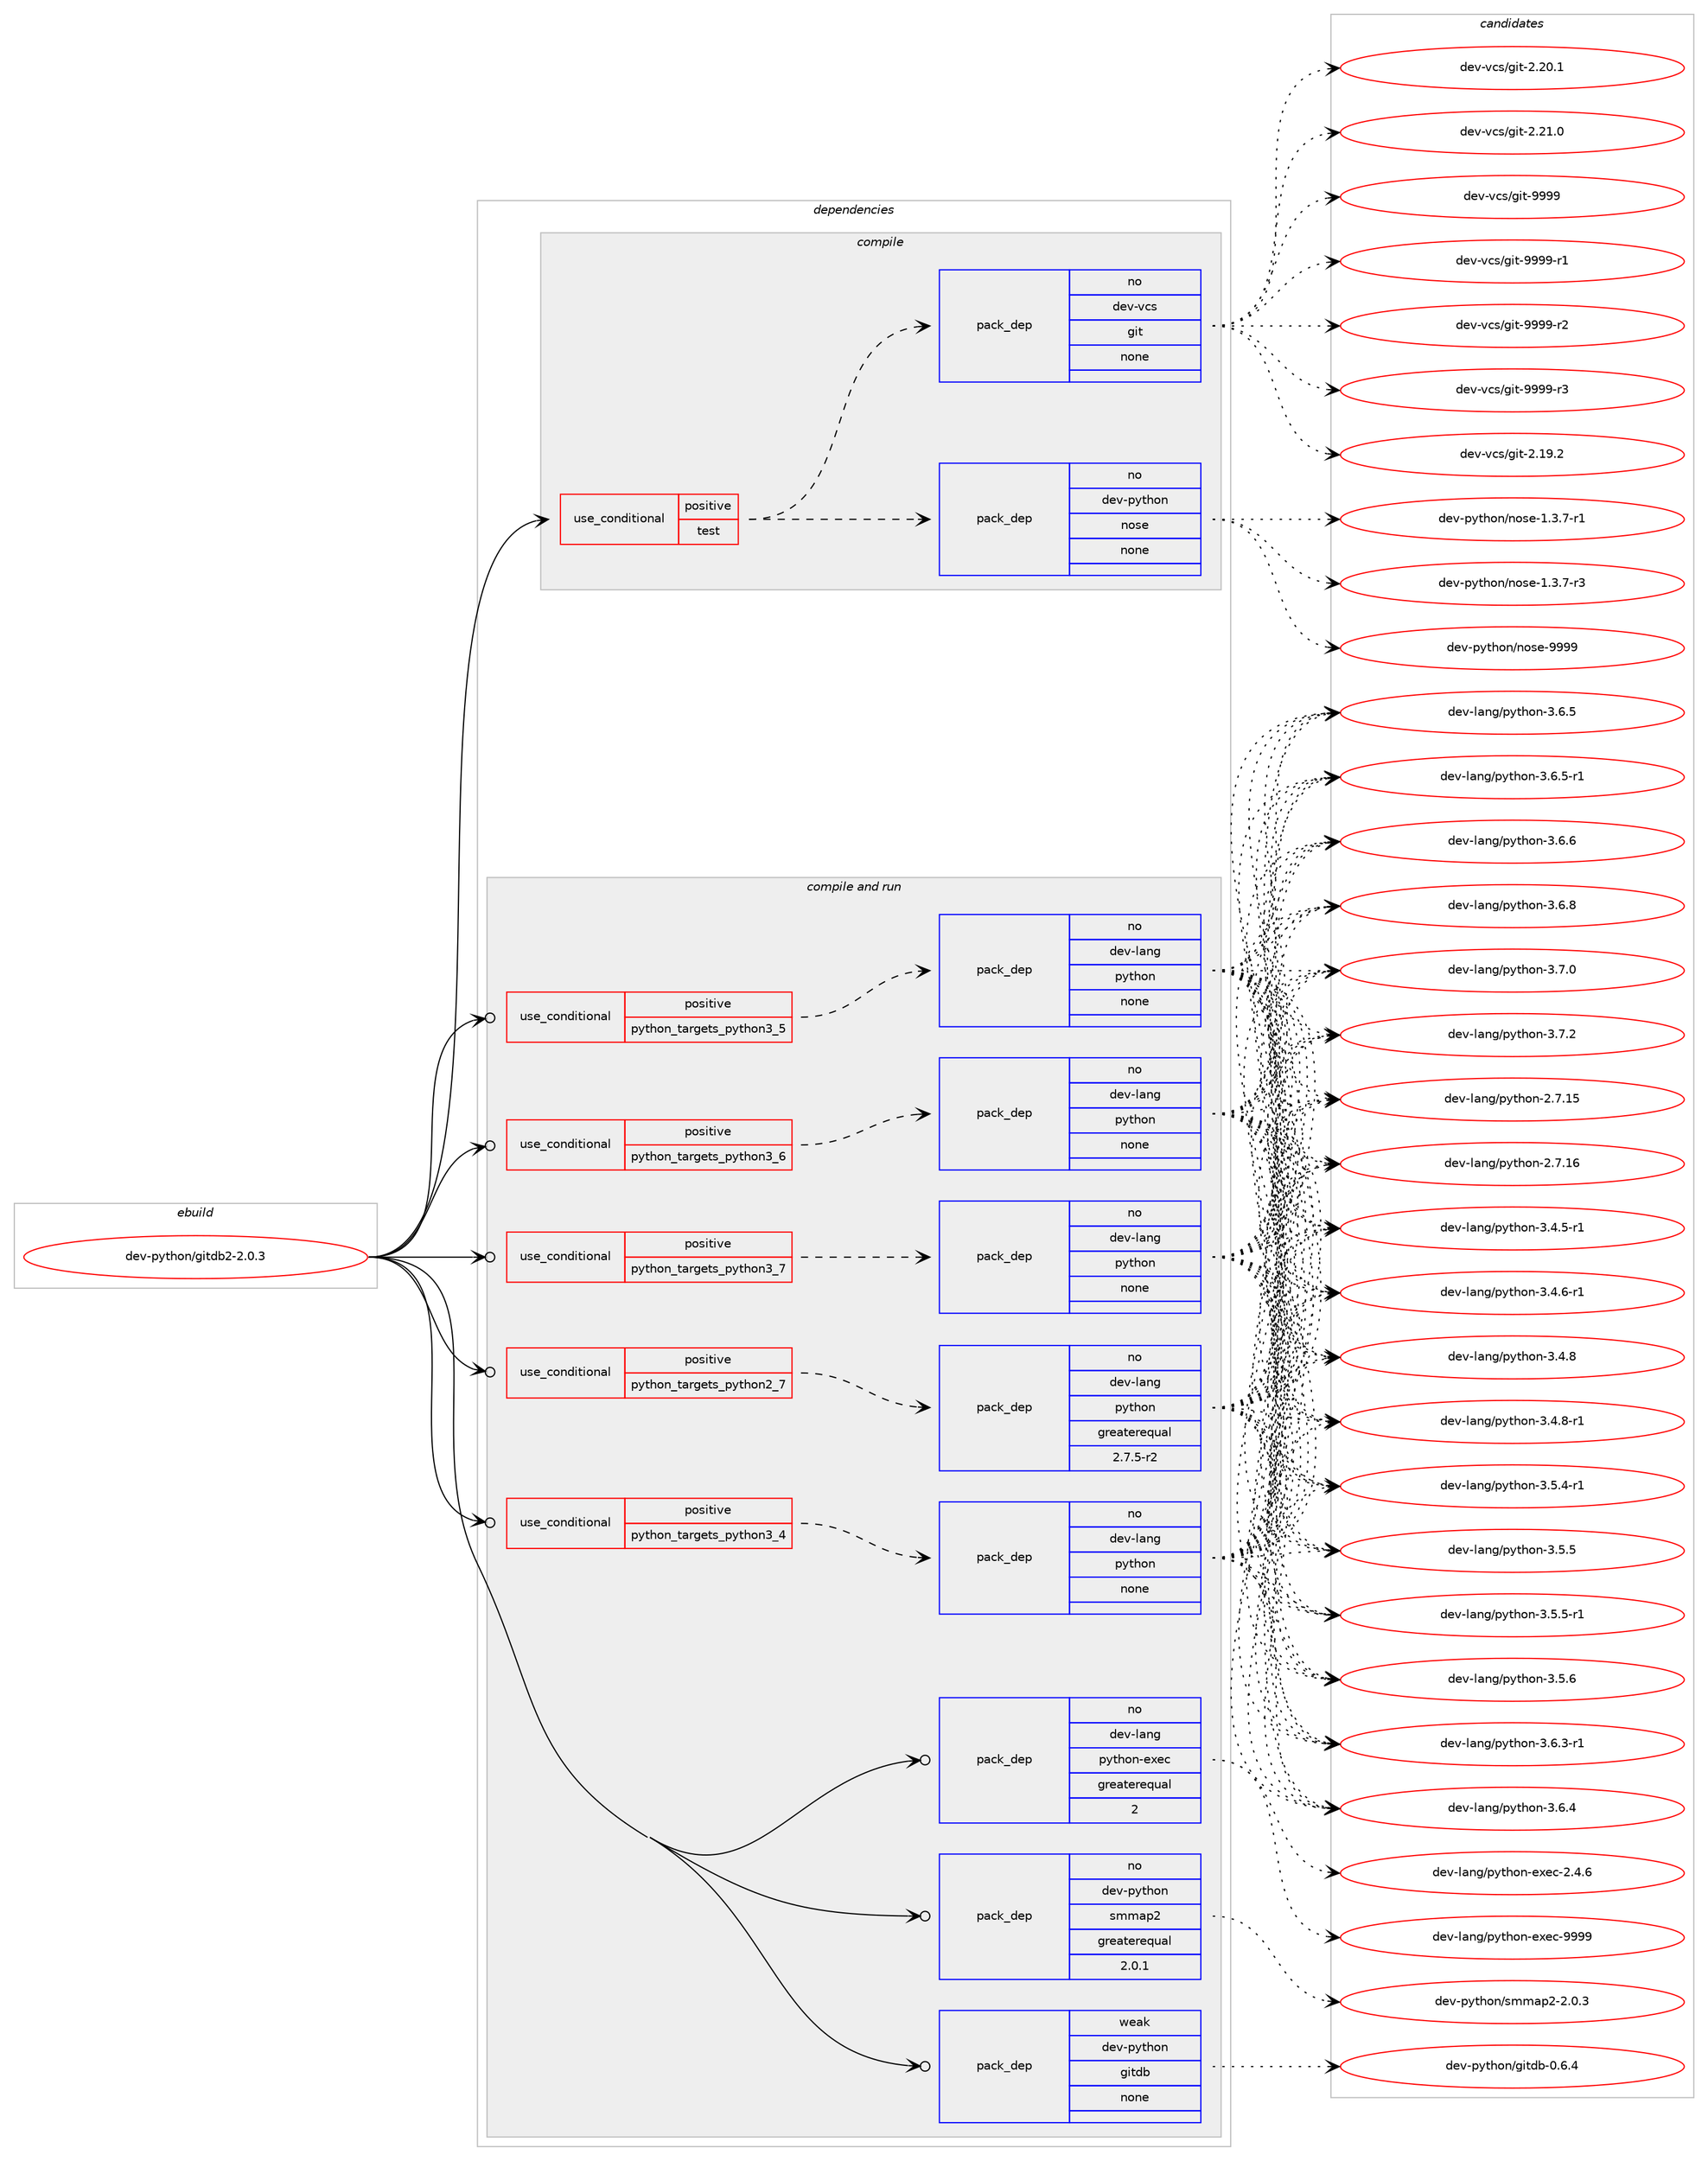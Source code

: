 digraph prolog {

# *************
# Graph options
# *************

newrank=true;
concentrate=true;
compound=true;
graph [rankdir=LR,fontname=Helvetica,fontsize=10,ranksep=1.5];#, ranksep=2.5, nodesep=0.2];
edge  [arrowhead=vee];
node  [fontname=Helvetica,fontsize=10];

# **********
# The ebuild
# **********

subgraph cluster_leftcol {
color=gray;
rank=same;
label=<<i>ebuild</i>>;
id [label="dev-python/gitdb2-2.0.3", color=red, width=4, href="../dev-python/gitdb2-2.0.3.svg"];
}

# ****************
# The dependencies
# ****************

subgraph cluster_midcol {
color=gray;
label=<<i>dependencies</i>>;
subgraph cluster_compile {
fillcolor="#eeeeee";
style=filled;
label=<<i>compile</i>>;
subgraph cond374972 {
dependency1411215 [label=<<TABLE BORDER="0" CELLBORDER="1" CELLSPACING="0" CELLPADDING="4"><TR><TD ROWSPAN="3" CELLPADDING="10">use_conditional</TD></TR><TR><TD>positive</TD></TR><TR><TD>test</TD></TR></TABLE>>, shape=none, color=red];
subgraph pack1012984 {
dependency1411216 [label=<<TABLE BORDER="0" CELLBORDER="1" CELLSPACING="0" CELLPADDING="4" WIDTH="220"><TR><TD ROWSPAN="6" CELLPADDING="30">pack_dep</TD></TR><TR><TD WIDTH="110">no</TD></TR><TR><TD>dev-python</TD></TR><TR><TD>nose</TD></TR><TR><TD>none</TD></TR><TR><TD></TD></TR></TABLE>>, shape=none, color=blue];
}
dependency1411215:e -> dependency1411216:w [weight=20,style="dashed",arrowhead="vee"];
subgraph pack1012985 {
dependency1411217 [label=<<TABLE BORDER="0" CELLBORDER="1" CELLSPACING="0" CELLPADDING="4" WIDTH="220"><TR><TD ROWSPAN="6" CELLPADDING="30">pack_dep</TD></TR><TR><TD WIDTH="110">no</TD></TR><TR><TD>dev-vcs</TD></TR><TR><TD>git</TD></TR><TR><TD>none</TD></TR><TR><TD></TD></TR></TABLE>>, shape=none, color=blue];
}
dependency1411215:e -> dependency1411217:w [weight=20,style="dashed",arrowhead="vee"];
}
id:e -> dependency1411215:w [weight=20,style="solid",arrowhead="vee"];
}
subgraph cluster_compileandrun {
fillcolor="#eeeeee";
style=filled;
label=<<i>compile and run</i>>;
subgraph cond374973 {
dependency1411218 [label=<<TABLE BORDER="0" CELLBORDER="1" CELLSPACING="0" CELLPADDING="4"><TR><TD ROWSPAN="3" CELLPADDING="10">use_conditional</TD></TR><TR><TD>positive</TD></TR><TR><TD>python_targets_python2_7</TD></TR></TABLE>>, shape=none, color=red];
subgraph pack1012986 {
dependency1411219 [label=<<TABLE BORDER="0" CELLBORDER="1" CELLSPACING="0" CELLPADDING="4" WIDTH="220"><TR><TD ROWSPAN="6" CELLPADDING="30">pack_dep</TD></TR><TR><TD WIDTH="110">no</TD></TR><TR><TD>dev-lang</TD></TR><TR><TD>python</TD></TR><TR><TD>greaterequal</TD></TR><TR><TD>2.7.5-r2</TD></TR></TABLE>>, shape=none, color=blue];
}
dependency1411218:e -> dependency1411219:w [weight=20,style="dashed",arrowhead="vee"];
}
id:e -> dependency1411218:w [weight=20,style="solid",arrowhead="odotvee"];
subgraph cond374974 {
dependency1411220 [label=<<TABLE BORDER="0" CELLBORDER="1" CELLSPACING="0" CELLPADDING="4"><TR><TD ROWSPAN="3" CELLPADDING="10">use_conditional</TD></TR><TR><TD>positive</TD></TR><TR><TD>python_targets_python3_4</TD></TR></TABLE>>, shape=none, color=red];
subgraph pack1012987 {
dependency1411221 [label=<<TABLE BORDER="0" CELLBORDER="1" CELLSPACING="0" CELLPADDING="4" WIDTH="220"><TR><TD ROWSPAN="6" CELLPADDING="30">pack_dep</TD></TR><TR><TD WIDTH="110">no</TD></TR><TR><TD>dev-lang</TD></TR><TR><TD>python</TD></TR><TR><TD>none</TD></TR><TR><TD></TD></TR></TABLE>>, shape=none, color=blue];
}
dependency1411220:e -> dependency1411221:w [weight=20,style="dashed",arrowhead="vee"];
}
id:e -> dependency1411220:w [weight=20,style="solid",arrowhead="odotvee"];
subgraph cond374975 {
dependency1411222 [label=<<TABLE BORDER="0" CELLBORDER="1" CELLSPACING="0" CELLPADDING="4"><TR><TD ROWSPAN="3" CELLPADDING="10">use_conditional</TD></TR><TR><TD>positive</TD></TR><TR><TD>python_targets_python3_5</TD></TR></TABLE>>, shape=none, color=red];
subgraph pack1012988 {
dependency1411223 [label=<<TABLE BORDER="0" CELLBORDER="1" CELLSPACING="0" CELLPADDING="4" WIDTH="220"><TR><TD ROWSPAN="6" CELLPADDING="30">pack_dep</TD></TR><TR><TD WIDTH="110">no</TD></TR><TR><TD>dev-lang</TD></TR><TR><TD>python</TD></TR><TR><TD>none</TD></TR><TR><TD></TD></TR></TABLE>>, shape=none, color=blue];
}
dependency1411222:e -> dependency1411223:w [weight=20,style="dashed",arrowhead="vee"];
}
id:e -> dependency1411222:w [weight=20,style="solid",arrowhead="odotvee"];
subgraph cond374976 {
dependency1411224 [label=<<TABLE BORDER="0" CELLBORDER="1" CELLSPACING="0" CELLPADDING="4"><TR><TD ROWSPAN="3" CELLPADDING="10">use_conditional</TD></TR><TR><TD>positive</TD></TR><TR><TD>python_targets_python3_6</TD></TR></TABLE>>, shape=none, color=red];
subgraph pack1012989 {
dependency1411225 [label=<<TABLE BORDER="0" CELLBORDER="1" CELLSPACING="0" CELLPADDING="4" WIDTH="220"><TR><TD ROWSPAN="6" CELLPADDING="30">pack_dep</TD></TR><TR><TD WIDTH="110">no</TD></TR><TR><TD>dev-lang</TD></TR><TR><TD>python</TD></TR><TR><TD>none</TD></TR><TR><TD></TD></TR></TABLE>>, shape=none, color=blue];
}
dependency1411224:e -> dependency1411225:w [weight=20,style="dashed",arrowhead="vee"];
}
id:e -> dependency1411224:w [weight=20,style="solid",arrowhead="odotvee"];
subgraph cond374977 {
dependency1411226 [label=<<TABLE BORDER="0" CELLBORDER="1" CELLSPACING="0" CELLPADDING="4"><TR><TD ROWSPAN="3" CELLPADDING="10">use_conditional</TD></TR><TR><TD>positive</TD></TR><TR><TD>python_targets_python3_7</TD></TR></TABLE>>, shape=none, color=red];
subgraph pack1012990 {
dependency1411227 [label=<<TABLE BORDER="0" CELLBORDER="1" CELLSPACING="0" CELLPADDING="4" WIDTH="220"><TR><TD ROWSPAN="6" CELLPADDING="30">pack_dep</TD></TR><TR><TD WIDTH="110">no</TD></TR><TR><TD>dev-lang</TD></TR><TR><TD>python</TD></TR><TR><TD>none</TD></TR><TR><TD></TD></TR></TABLE>>, shape=none, color=blue];
}
dependency1411226:e -> dependency1411227:w [weight=20,style="dashed",arrowhead="vee"];
}
id:e -> dependency1411226:w [weight=20,style="solid",arrowhead="odotvee"];
subgraph pack1012991 {
dependency1411228 [label=<<TABLE BORDER="0" CELLBORDER="1" CELLSPACING="0" CELLPADDING="4" WIDTH="220"><TR><TD ROWSPAN="6" CELLPADDING="30">pack_dep</TD></TR><TR><TD WIDTH="110">no</TD></TR><TR><TD>dev-lang</TD></TR><TR><TD>python-exec</TD></TR><TR><TD>greaterequal</TD></TR><TR><TD>2</TD></TR></TABLE>>, shape=none, color=blue];
}
id:e -> dependency1411228:w [weight=20,style="solid",arrowhead="odotvee"];
subgraph pack1012992 {
dependency1411229 [label=<<TABLE BORDER="0" CELLBORDER="1" CELLSPACING="0" CELLPADDING="4" WIDTH="220"><TR><TD ROWSPAN="6" CELLPADDING="30">pack_dep</TD></TR><TR><TD WIDTH="110">no</TD></TR><TR><TD>dev-python</TD></TR><TR><TD>smmap2</TD></TR><TR><TD>greaterequal</TD></TR><TR><TD>2.0.1</TD></TR></TABLE>>, shape=none, color=blue];
}
id:e -> dependency1411229:w [weight=20,style="solid",arrowhead="odotvee"];
subgraph pack1012993 {
dependency1411230 [label=<<TABLE BORDER="0" CELLBORDER="1" CELLSPACING="0" CELLPADDING="4" WIDTH="220"><TR><TD ROWSPAN="6" CELLPADDING="30">pack_dep</TD></TR><TR><TD WIDTH="110">weak</TD></TR><TR><TD>dev-python</TD></TR><TR><TD>gitdb</TD></TR><TR><TD>none</TD></TR><TR><TD></TD></TR></TABLE>>, shape=none, color=blue];
}
id:e -> dependency1411230:w [weight=20,style="solid",arrowhead="odotvee"];
}
subgraph cluster_run {
fillcolor="#eeeeee";
style=filled;
label=<<i>run</i>>;
}
}

# **************
# The candidates
# **************

subgraph cluster_choices {
rank=same;
color=gray;
label=<<i>candidates</i>>;

subgraph choice1012984 {
color=black;
nodesep=1;
choice10010111845112121116104111110471101111151014549465146554511449 [label="dev-python/nose-1.3.7-r1", color=red, width=4,href="../dev-python/nose-1.3.7-r1.svg"];
choice10010111845112121116104111110471101111151014549465146554511451 [label="dev-python/nose-1.3.7-r3", color=red, width=4,href="../dev-python/nose-1.3.7-r3.svg"];
choice10010111845112121116104111110471101111151014557575757 [label="dev-python/nose-9999", color=red, width=4,href="../dev-python/nose-9999.svg"];
dependency1411216:e -> choice10010111845112121116104111110471101111151014549465146554511449:w [style=dotted,weight="100"];
dependency1411216:e -> choice10010111845112121116104111110471101111151014549465146554511451:w [style=dotted,weight="100"];
dependency1411216:e -> choice10010111845112121116104111110471101111151014557575757:w [style=dotted,weight="100"];
}
subgraph choice1012985 {
color=black;
nodesep=1;
choice10010111845118991154710310511645504649574650 [label="dev-vcs/git-2.19.2", color=red, width=4,href="../dev-vcs/git-2.19.2.svg"];
choice10010111845118991154710310511645504650484649 [label="dev-vcs/git-2.20.1", color=red, width=4,href="../dev-vcs/git-2.20.1.svg"];
choice10010111845118991154710310511645504650494648 [label="dev-vcs/git-2.21.0", color=red, width=4,href="../dev-vcs/git-2.21.0.svg"];
choice1001011184511899115471031051164557575757 [label="dev-vcs/git-9999", color=red, width=4,href="../dev-vcs/git-9999.svg"];
choice10010111845118991154710310511645575757574511449 [label="dev-vcs/git-9999-r1", color=red, width=4,href="../dev-vcs/git-9999-r1.svg"];
choice10010111845118991154710310511645575757574511450 [label="dev-vcs/git-9999-r2", color=red, width=4,href="../dev-vcs/git-9999-r2.svg"];
choice10010111845118991154710310511645575757574511451 [label="dev-vcs/git-9999-r3", color=red, width=4,href="../dev-vcs/git-9999-r3.svg"];
dependency1411217:e -> choice10010111845118991154710310511645504649574650:w [style=dotted,weight="100"];
dependency1411217:e -> choice10010111845118991154710310511645504650484649:w [style=dotted,weight="100"];
dependency1411217:e -> choice10010111845118991154710310511645504650494648:w [style=dotted,weight="100"];
dependency1411217:e -> choice1001011184511899115471031051164557575757:w [style=dotted,weight="100"];
dependency1411217:e -> choice10010111845118991154710310511645575757574511449:w [style=dotted,weight="100"];
dependency1411217:e -> choice10010111845118991154710310511645575757574511450:w [style=dotted,weight="100"];
dependency1411217:e -> choice10010111845118991154710310511645575757574511451:w [style=dotted,weight="100"];
}
subgraph choice1012986 {
color=black;
nodesep=1;
choice10010111845108971101034711212111610411111045504655464953 [label="dev-lang/python-2.7.15", color=red, width=4,href="../dev-lang/python-2.7.15.svg"];
choice10010111845108971101034711212111610411111045504655464954 [label="dev-lang/python-2.7.16", color=red, width=4,href="../dev-lang/python-2.7.16.svg"];
choice1001011184510897110103471121211161041111104551465246534511449 [label="dev-lang/python-3.4.5-r1", color=red, width=4,href="../dev-lang/python-3.4.5-r1.svg"];
choice1001011184510897110103471121211161041111104551465246544511449 [label="dev-lang/python-3.4.6-r1", color=red, width=4,href="../dev-lang/python-3.4.6-r1.svg"];
choice100101118451089711010347112121116104111110455146524656 [label="dev-lang/python-3.4.8", color=red, width=4,href="../dev-lang/python-3.4.8.svg"];
choice1001011184510897110103471121211161041111104551465246564511449 [label="dev-lang/python-3.4.8-r1", color=red, width=4,href="../dev-lang/python-3.4.8-r1.svg"];
choice1001011184510897110103471121211161041111104551465346524511449 [label="dev-lang/python-3.5.4-r1", color=red, width=4,href="../dev-lang/python-3.5.4-r1.svg"];
choice100101118451089711010347112121116104111110455146534653 [label="dev-lang/python-3.5.5", color=red, width=4,href="../dev-lang/python-3.5.5.svg"];
choice1001011184510897110103471121211161041111104551465346534511449 [label="dev-lang/python-3.5.5-r1", color=red, width=4,href="../dev-lang/python-3.5.5-r1.svg"];
choice100101118451089711010347112121116104111110455146534654 [label="dev-lang/python-3.5.6", color=red, width=4,href="../dev-lang/python-3.5.6.svg"];
choice1001011184510897110103471121211161041111104551465446514511449 [label="dev-lang/python-3.6.3-r1", color=red, width=4,href="../dev-lang/python-3.6.3-r1.svg"];
choice100101118451089711010347112121116104111110455146544652 [label="dev-lang/python-3.6.4", color=red, width=4,href="../dev-lang/python-3.6.4.svg"];
choice100101118451089711010347112121116104111110455146544653 [label="dev-lang/python-3.6.5", color=red, width=4,href="../dev-lang/python-3.6.5.svg"];
choice1001011184510897110103471121211161041111104551465446534511449 [label="dev-lang/python-3.6.5-r1", color=red, width=4,href="../dev-lang/python-3.6.5-r1.svg"];
choice100101118451089711010347112121116104111110455146544654 [label="dev-lang/python-3.6.6", color=red, width=4,href="../dev-lang/python-3.6.6.svg"];
choice100101118451089711010347112121116104111110455146544656 [label="dev-lang/python-3.6.8", color=red, width=4,href="../dev-lang/python-3.6.8.svg"];
choice100101118451089711010347112121116104111110455146554648 [label="dev-lang/python-3.7.0", color=red, width=4,href="../dev-lang/python-3.7.0.svg"];
choice100101118451089711010347112121116104111110455146554650 [label="dev-lang/python-3.7.2", color=red, width=4,href="../dev-lang/python-3.7.2.svg"];
dependency1411219:e -> choice10010111845108971101034711212111610411111045504655464953:w [style=dotted,weight="100"];
dependency1411219:e -> choice10010111845108971101034711212111610411111045504655464954:w [style=dotted,weight="100"];
dependency1411219:e -> choice1001011184510897110103471121211161041111104551465246534511449:w [style=dotted,weight="100"];
dependency1411219:e -> choice1001011184510897110103471121211161041111104551465246544511449:w [style=dotted,weight="100"];
dependency1411219:e -> choice100101118451089711010347112121116104111110455146524656:w [style=dotted,weight="100"];
dependency1411219:e -> choice1001011184510897110103471121211161041111104551465246564511449:w [style=dotted,weight="100"];
dependency1411219:e -> choice1001011184510897110103471121211161041111104551465346524511449:w [style=dotted,weight="100"];
dependency1411219:e -> choice100101118451089711010347112121116104111110455146534653:w [style=dotted,weight="100"];
dependency1411219:e -> choice1001011184510897110103471121211161041111104551465346534511449:w [style=dotted,weight="100"];
dependency1411219:e -> choice100101118451089711010347112121116104111110455146534654:w [style=dotted,weight="100"];
dependency1411219:e -> choice1001011184510897110103471121211161041111104551465446514511449:w [style=dotted,weight="100"];
dependency1411219:e -> choice100101118451089711010347112121116104111110455146544652:w [style=dotted,weight="100"];
dependency1411219:e -> choice100101118451089711010347112121116104111110455146544653:w [style=dotted,weight="100"];
dependency1411219:e -> choice1001011184510897110103471121211161041111104551465446534511449:w [style=dotted,weight="100"];
dependency1411219:e -> choice100101118451089711010347112121116104111110455146544654:w [style=dotted,weight="100"];
dependency1411219:e -> choice100101118451089711010347112121116104111110455146544656:w [style=dotted,weight="100"];
dependency1411219:e -> choice100101118451089711010347112121116104111110455146554648:w [style=dotted,weight="100"];
dependency1411219:e -> choice100101118451089711010347112121116104111110455146554650:w [style=dotted,weight="100"];
}
subgraph choice1012987 {
color=black;
nodesep=1;
choice10010111845108971101034711212111610411111045504655464953 [label="dev-lang/python-2.7.15", color=red, width=4,href="../dev-lang/python-2.7.15.svg"];
choice10010111845108971101034711212111610411111045504655464954 [label="dev-lang/python-2.7.16", color=red, width=4,href="../dev-lang/python-2.7.16.svg"];
choice1001011184510897110103471121211161041111104551465246534511449 [label="dev-lang/python-3.4.5-r1", color=red, width=4,href="../dev-lang/python-3.4.5-r1.svg"];
choice1001011184510897110103471121211161041111104551465246544511449 [label="dev-lang/python-3.4.6-r1", color=red, width=4,href="../dev-lang/python-3.4.6-r1.svg"];
choice100101118451089711010347112121116104111110455146524656 [label="dev-lang/python-3.4.8", color=red, width=4,href="../dev-lang/python-3.4.8.svg"];
choice1001011184510897110103471121211161041111104551465246564511449 [label="dev-lang/python-3.4.8-r1", color=red, width=4,href="../dev-lang/python-3.4.8-r1.svg"];
choice1001011184510897110103471121211161041111104551465346524511449 [label="dev-lang/python-3.5.4-r1", color=red, width=4,href="../dev-lang/python-3.5.4-r1.svg"];
choice100101118451089711010347112121116104111110455146534653 [label="dev-lang/python-3.5.5", color=red, width=4,href="../dev-lang/python-3.5.5.svg"];
choice1001011184510897110103471121211161041111104551465346534511449 [label="dev-lang/python-3.5.5-r1", color=red, width=4,href="../dev-lang/python-3.5.5-r1.svg"];
choice100101118451089711010347112121116104111110455146534654 [label="dev-lang/python-3.5.6", color=red, width=4,href="../dev-lang/python-3.5.6.svg"];
choice1001011184510897110103471121211161041111104551465446514511449 [label="dev-lang/python-3.6.3-r1", color=red, width=4,href="../dev-lang/python-3.6.3-r1.svg"];
choice100101118451089711010347112121116104111110455146544652 [label="dev-lang/python-3.6.4", color=red, width=4,href="../dev-lang/python-3.6.4.svg"];
choice100101118451089711010347112121116104111110455146544653 [label="dev-lang/python-3.6.5", color=red, width=4,href="../dev-lang/python-3.6.5.svg"];
choice1001011184510897110103471121211161041111104551465446534511449 [label="dev-lang/python-3.6.5-r1", color=red, width=4,href="../dev-lang/python-3.6.5-r1.svg"];
choice100101118451089711010347112121116104111110455146544654 [label="dev-lang/python-3.6.6", color=red, width=4,href="../dev-lang/python-3.6.6.svg"];
choice100101118451089711010347112121116104111110455146544656 [label="dev-lang/python-3.6.8", color=red, width=4,href="../dev-lang/python-3.6.8.svg"];
choice100101118451089711010347112121116104111110455146554648 [label="dev-lang/python-3.7.0", color=red, width=4,href="../dev-lang/python-3.7.0.svg"];
choice100101118451089711010347112121116104111110455146554650 [label="dev-lang/python-3.7.2", color=red, width=4,href="../dev-lang/python-3.7.2.svg"];
dependency1411221:e -> choice10010111845108971101034711212111610411111045504655464953:w [style=dotted,weight="100"];
dependency1411221:e -> choice10010111845108971101034711212111610411111045504655464954:w [style=dotted,weight="100"];
dependency1411221:e -> choice1001011184510897110103471121211161041111104551465246534511449:w [style=dotted,weight="100"];
dependency1411221:e -> choice1001011184510897110103471121211161041111104551465246544511449:w [style=dotted,weight="100"];
dependency1411221:e -> choice100101118451089711010347112121116104111110455146524656:w [style=dotted,weight="100"];
dependency1411221:e -> choice1001011184510897110103471121211161041111104551465246564511449:w [style=dotted,weight="100"];
dependency1411221:e -> choice1001011184510897110103471121211161041111104551465346524511449:w [style=dotted,weight="100"];
dependency1411221:e -> choice100101118451089711010347112121116104111110455146534653:w [style=dotted,weight="100"];
dependency1411221:e -> choice1001011184510897110103471121211161041111104551465346534511449:w [style=dotted,weight="100"];
dependency1411221:e -> choice100101118451089711010347112121116104111110455146534654:w [style=dotted,weight="100"];
dependency1411221:e -> choice1001011184510897110103471121211161041111104551465446514511449:w [style=dotted,weight="100"];
dependency1411221:e -> choice100101118451089711010347112121116104111110455146544652:w [style=dotted,weight="100"];
dependency1411221:e -> choice100101118451089711010347112121116104111110455146544653:w [style=dotted,weight="100"];
dependency1411221:e -> choice1001011184510897110103471121211161041111104551465446534511449:w [style=dotted,weight="100"];
dependency1411221:e -> choice100101118451089711010347112121116104111110455146544654:w [style=dotted,weight="100"];
dependency1411221:e -> choice100101118451089711010347112121116104111110455146544656:w [style=dotted,weight="100"];
dependency1411221:e -> choice100101118451089711010347112121116104111110455146554648:w [style=dotted,weight="100"];
dependency1411221:e -> choice100101118451089711010347112121116104111110455146554650:w [style=dotted,weight="100"];
}
subgraph choice1012988 {
color=black;
nodesep=1;
choice10010111845108971101034711212111610411111045504655464953 [label="dev-lang/python-2.7.15", color=red, width=4,href="../dev-lang/python-2.7.15.svg"];
choice10010111845108971101034711212111610411111045504655464954 [label="dev-lang/python-2.7.16", color=red, width=4,href="../dev-lang/python-2.7.16.svg"];
choice1001011184510897110103471121211161041111104551465246534511449 [label="dev-lang/python-3.4.5-r1", color=red, width=4,href="../dev-lang/python-3.4.5-r1.svg"];
choice1001011184510897110103471121211161041111104551465246544511449 [label="dev-lang/python-3.4.6-r1", color=red, width=4,href="../dev-lang/python-3.4.6-r1.svg"];
choice100101118451089711010347112121116104111110455146524656 [label="dev-lang/python-3.4.8", color=red, width=4,href="../dev-lang/python-3.4.8.svg"];
choice1001011184510897110103471121211161041111104551465246564511449 [label="dev-lang/python-3.4.8-r1", color=red, width=4,href="../dev-lang/python-3.4.8-r1.svg"];
choice1001011184510897110103471121211161041111104551465346524511449 [label="dev-lang/python-3.5.4-r1", color=red, width=4,href="../dev-lang/python-3.5.4-r1.svg"];
choice100101118451089711010347112121116104111110455146534653 [label="dev-lang/python-3.5.5", color=red, width=4,href="../dev-lang/python-3.5.5.svg"];
choice1001011184510897110103471121211161041111104551465346534511449 [label="dev-lang/python-3.5.5-r1", color=red, width=4,href="../dev-lang/python-3.5.5-r1.svg"];
choice100101118451089711010347112121116104111110455146534654 [label="dev-lang/python-3.5.6", color=red, width=4,href="../dev-lang/python-3.5.6.svg"];
choice1001011184510897110103471121211161041111104551465446514511449 [label="dev-lang/python-3.6.3-r1", color=red, width=4,href="../dev-lang/python-3.6.3-r1.svg"];
choice100101118451089711010347112121116104111110455146544652 [label="dev-lang/python-3.6.4", color=red, width=4,href="../dev-lang/python-3.6.4.svg"];
choice100101118451089711010347112121116104111110455146544653 [label="dev-lang/python-3.6.5", color=red, width=4,href="../dev-lang/python-3.6.5.svg"];
choice1001011184510897110103471121211161041111104551465446534511449 [label="dev-lang/python-3.6.5-r1", color=red, width=4,href="../dev-lang/python-3.6.5-r1.svg"];
choice100101118451089711010347112121116104111110455146544654 [label="dev-lang/python-3.6.6", color=red, width=4,href="../dev-lang/python-3.6.6.svg"];
choice100101118451089711010347112121116104111110455146544656 [label="dev-lang/python-3.6.8", color=red, width=4,href="../dev-lang/python-3.6.8.svg"];
choice100101118451089711010347112121116104111110455146554648 [label="dev-lang/python-3.7.0", color=red, width=4,href="../dev-lang/python-3.7.0.svg"];
choice100101118451089711010347112121116104111110455146554650 [label="dev-lang/python-3.7.2", color=red, width=4,href="../dev-lang/python-3.7.2.svg"];
dependency1411223:e -> choice10010111845108971101034711212111610411111045504655464953:w [style=dotted,weight="100"];
dependency1411223:e -> choice10010111845108971101034711212111610411111045504655464954:w [style=dotted,weight="100"];
dependency1411223:e -> choice1001011184510897110103471121211161041111104551465246534511449:w [style=dotted,weight="100"];
dependency1411223:e -> choice1001011184510897110103471121211161041111104551465246544511449:w [style=dotted,weight="100"];
dependency1411223:e -> choice100101118451089711010347112121116104111110455146524656:w [style=dotted,weight="100"];
dependency1411223:e -> choice1001011184510897110103471121211161041111104551465246564511449:w [style=dotted,weight="100"];
dependency1411223:e -> choice1001011184510897110103471121211161041111104551465346524511449:w [style=dotted,weight="100"];
dependency1411223:e -> choice100101118451089711010347112121116104111110455146534653:w [style=dotted,weight="100"];
dependency1411223:e -> choice1001011184510897110103471121211161041111104551465346534511449:w [style=dotted,weight="100"];
dependency1411223:e -> choice100101118451089711010347112121116104111110455146534654:w [style=dotted,weight="100"];
dependency1411223:e -> choice1001011184510897110103471121211161041111104551465446514511449:w [style=dotted,weight="100"];
dependency1411223:e -> choice100101118451089711010347112121116104111110455146544652:w [style=dotted,weight="100"];
dependency1411223:e -> choice100101118451089711010347112121116104111110455146544653:w [style=dotted,weight="100"];
dependency1411223:e -> choice1001011184510897110103471121211161041111104551465446534511449:w [style=dotted,weight="100"];
dependency1411223:e -> choice100101118451089711010347112121116104111110455146544654:w [style=dotted,weight="100"];
dependency1411223:e -> choice100101118451089711010347112121116104111110455146544656:w [style=dotted,weight="100"];
dependency1411223:e -> choice100101118451089711010347112121116104111110455146554648:w [style=dotted,weight="100"];
dependency1411223:e -> choice100101118451089711010347112121116104111110455146554650:w [style=dotted,weight="100"];
}
subgraph choice1012989 {
color=black;
nodesep=1;
choice10010111845108971101034711212111610411111045504655464953 [label="dev-lang/python-2.7.15", color=red, width=4,href="../dev-lang/python-2.7.15.svg"];
choice10010111845108971101034711212111610411111045504655464954 [label="dev-lang/python-2.7.16", color=red, width=4,href="../dev-lang/python-2.7.16.svg"];
choice1001011184510897110103471121211161041111104551465246534511449 [label="dev-lang/python-3.4.5-r1", color=red, width=4,href="../dev-lang/python-3.4.5-r1.svg"];
choice1001011184510897110103471121211161041111104551465246544511449 [label="dev-lang/python-3.4.6-r1", color=red, width=4,href="../dev-lang/python-3.4.6-r1.svg"];
choice100101118451089711010347112121116104111110455146524656 [label="dev-lang/python-3.4.8", color=red, width=4,href="../dev-lang/python-3.4.8.svg"];
choice1001011184510897110103471121211161041111104551465246564511449 [label="dev-lang/python-3.4.8-r1", color=red, width=4,href="../dev-lang/python-3.4.8-r1.svg"];
choice1001011184510897110103471121211161041111104551465346524511449 [label="dev-lang/python-3.5.4-r1", color=red, width=4,href="../dev-lang/python-3.5.4-r1.svg"];
choice100101118451089711010347112121116104111110455146534653 [label="dev-lang/python-3.5.5", color=red, width=4,href="../dev-lang/python-3.5.5.svg"];
choice1001011184510897110103471121211161041111104551465346534511449 [label="dev-lang/python-3.5.5-r1", color=red, width=4,href="../dev-lang/python-3.5.5-r1.svg"];
choice100101118451089711010347112121116104111110455146534654 [label="dev-lang/python-3.5.6", color=red, width=4,href="../dev-lang/python-3.5.6.svg"];
choice1001011184510897110103471121211161041111104551465446514511449 [label="dev-lang/python-3.6.3-r1", color=red, width=4,href="../dev-lang/python-3.6.3-r1.svg"];
choice100101118451089711010347112121116104111110455146544652 [label="dev-lang/python-3.6.4", color=red, width=4,href="../dev-lang/python-3.6.4.svg"];
choice100101118451089711010347112121116104111110455146544653 [label="dev-lang/python-3.6.5", color=red, width=4,href="../dev-lang/python-3.6.5.svg"];
choice1001011184510897110103471121211161041111104551465446534511449 [label="dev-lang/python-3.6.5-r1", color=red, width=4,href="../dev-lang/python-3.6.5-r1.svg"];
choice100101118451089711010347112121116104111110455146544654 [label="dev-lang/python-3.6.6", color=red, width=4,href="../dev-lang/python-3.6.6.svg"];
choice100101118451089711010347112121116104111110455146544656 [label="dev-lang/python-3.6.8", color=red, width=4,href="../dev-lang/python-3.6.8.svg"];
choice100101118451089711010347112121116104111110455146554648 [label="dev-lang/python-3.7.0", color=red, width=4,href="../dev-lang/python-3.7.0.svg"];
choice100101118451089711010347112121116104111110455146554650 [label="dev-lang/python-3.7.2", color=red, width=4,href="../dev-lang/python-3.7.2.svg"];
dependency1411225:e -> choice10010111845108971101034711212111610411111045504655464953:w [style=dotted,weight="100"];
dependency1411225:e -> choice10010111845108971101034711212111610411111045504655464954:w [style=dotted,weight="100"];
dependency1411225:e -> choice1001011184510897110103471121211161041111104551465246534511449:w [style=dotted,weight="100"];
dependency1411225:e -> choice1001011184510897110103471121211161041111104551465246544511449:w [style=dotted,weight="100"];
dependency1411225:e -> choice100101118451089711010347112121116104111110455146524656:w [style=dotted,weight="100"];
dependency1411225:e -> choice1001011184510897110103471121211161041111104551465246564511449:w [style=dotted,weight="100"];
dependency1411225:e -> choice1001011184510897110103471121211161041111104551465346524511449:w [style=dotted,weight="100"];
dependency1411225:e -> choice100101118451089711010347112121116104111110455146534653:w [style=dotted,weight="100"];
dependency1411225:e -> choice1001011184510897110103471121211161041111104551465346534511449:w [style=dotted,weight="100"];
dependency1411225:e -> choice100101118451089711010347112121116104111110455146534654:w [style=dotted,weight="100"];
dependency1411225:e -> choice1001011184510897110103471121211161041111104551465446514511449:w [style=dotted,weight="100"];
dependency1411225:e -> choice100101118451089711010347112121116104111110455146544652:w [style=dotted,weight="100"];
dependency1411225:e -> choice100101118451089711010347112121116104111110455146544653:w [style=dotted,weight="100"];
dependency1411225:e -> choice1001011184510897110103471121211161041111104551465446534511449:w [style=dotted,weight="100"];
dependency1411225:e -> choice100101118451089711010347112121116104111110455146544654:w [style=dotted,weight="100"];
dependency1411225:e -> choice100101118451089711010347112121116104111110455146544656:w [style=dotted,weight="100"];
dependency1411225:e -> choice100101118451089711010347112121116104111110455146554648:w [style=dotted,weight="100"];
dependency1411225:e -> choice100101118451089711010347112121116104111110455146554650:w [style=dotted,weight="100"];
}
subgraph choice1012990 {
color=black;
nodesep=1;
choice10010111845108971101034711212111610411111045504655464953 [label="dev-lang/python-2.7.15", color=red, width=4,href="../dev-lang/python-2.7.15.svg"];
choice10010111845108971101034711212111610411111045504655464954 [label="dev-lang/python-2.7.16", color=red, width=4,href="../dev-lang/python-2.7.16.svg"];
choice1001011184510897110103471121211161041111104551465246534511449 [label="dev-lang/python-3.4.5-r1", color=red, width=4,href="../dev-lang/python-3.4.5-r1.svg"];
choice1001011184510897110103471121211161041111104551465246544511449 [label="dev-lang/python-3.4.6-r1", color=red, width=4,href="../dev-lang/python-3.4.6-r1.svg"];
choice100101118451089711010347112121116104111110455146524656 [label="dev-lang/python-3.4.8", color=red, width=4,href="../dev-lang/python-3.4.8.svg"];
choice1001011184510897110103471121211161041111104551465246564511449 [label="dev-lang/python-3.4.8-r1", color=red, width=4,href="../dev-lang/python-3.4.8-r1.svg"];
choice1001011184510897110103471121211161041111104551465346524511449 [label="dev-lang/python-3.5.4-r1", color=red, width=4,href="../dev-lang/python-3.5.4-r1.svg"];
choice100101118451089711010347112121116104111110455146534653 [label="dev-lang/python-3.5.5", color=red, width=4,href="../dev-lang/python-3.5.5.svg"];
choice1001011184510897110103471121211161041111104551465346534511449 [label="dev-lang/python-3.5.5-r1", color=red, width=4,href="../dev-lang/python-3.5.5-r1.svg"];
choice100101118451089711010347112121116104111110455146534654 [label="dev-lang/python-3.5.6", color=red, width=4,href="../dev-lang/python-3.5.6.svg"];
choice1001011184510897110103471121211161041111104551465446514511449 [label="dev-lang/python-3.6.3-r1", color=red, width=4,href="../dev-lang/python-3.6.3-r1.svg"];
choice100101118451089711010347112121116104111110455146544652 [label="dev-lang/python-3.6.4", color=red, width=4,href="../dev-lang/python-3.6.4.svg"];
choice100101118451089711010347112121116104111110455146544653 [label="dev-lang/python-3.6.5", color=red, width=4,href="../dev-lang/python-3.6.5.svg"];
choice1001011184510897110103471121211161041111104551465446534511449 [label="dev-lang/python-3.6.5-r1", color=red, width=4,href="../dev-lang/python-3.6.5-r1.svg"];
choice100101118451089711010347112121116104111110455146544654 [label="dev-lang/python-3.6.6", color=red, width=4,href="../dev-lang/python-3.6.6.svg"];
choice100101118451089711010347112121116104111110455146544656 [label="dev-lang/python-3.6.8", color=red, width=4,href="../dev-lang/python-3.6.8.svg"];
choice100101118451089711010347112121116104111110455146554648 [label="dev-lang/python-3.7.0", color=red, width=4,href="../dev-lang/python-3.7.0.svg"];
choice100101118451089711010347112121116104111110455146554650 [label="dev-lang/python-3.7.2", color=red, width=4,href="../dev-lang/python-3.7.2.svg"];
dependency1411227:e -> choice10010111845108971101034711212111610411111045504655464953:w [style=dotted,weight="100"];
dependency1411227:e -> choice10010111845108971101034711212111610411111045504655464954:w [style=dotted,weight="100"];
dependency1411227:e -> choice1001011184510897110103471121211161041111104551465246534511449:w [style=dotted,weight="100"];
dependency1411227:e -> choice1001011184510897110103471121211161041111104551465246544511449:w [style=dotted,weight="100"];
dependency1411227:e -> choice100101118451089711010347112121116104111110455146524656:w [style=dotted,weight="100"];
dependency1411227:e -> choice1001011184510897110103471121211161041111104551465246564511449:w [style=dotted,weight="100"];
dependency1411227:e -> choice1001011184510897110103471121211161041111104551465346524511449:w [style=dotted,weight="100"];
dependency1411227:e -> choice100101118451089711010347112121116104111110455146534653:w [style=dotted,weight="100"];
dependency1411227:e -> choice1001011184510897110103471121211161041111104551465346534511449:w [style=dotted,weight="100"];
dependency1411227:e -> choice100101118451089711010347112121116104111110455146534654:w [style=dotted,weight="100"];
dependency1411227:e -> choice1001011184510897110103471121211161041111104551465446514511449:w [style=dotted,weight="100"];
dependency1411227:e -> choice100101118451089711010347112121116104111110455146544652:w [style=dotted,weight="100"];
dependency1411227:e -> choice100101118451089711010347112121116104111110455146544653:w [style=dotted,weight="100"];
dependency1411227:e -> choice1001011184510897110103471121211161041111104551465446534511449:w [style=dotted,weight="100"];
dependency1411227:e -> choice100101118451089711010347112121116104111110455146544654:w [style=dotted,weight="100"];
dependency1411227:e -> choice100101118451089711010347112121116104111110455146544656:w [style=dotted,weight="100"];
dependency1411227:e -> choice100101118451089711010347112121116104111110455146554648:w [style=dotted,weight="100"];
dependency1411227:e -> choice100101118451089711010347112121116104111110455146554650:w [style=dotted,weight="100"];
}
subgraph choice1012991 {
color=black;
nodesep=1;
choice1001011184510897110103471121211161041111104510112010199455046524654 [label="dev-lang/python-exec-2.4.6", color=red, width=4,href="../dev-lang/python-exec-2.4.6.svg"];
choice10010111845108971101034711212111610411111045101120101994557575757 [label="dev-lang/python-exec-9999", color=red, width=4,href="../dev-lang/python-exec-9999.svg"];
dependency1411228:e -> choice1001011184510897110103471121211161041111104510112010199455046524654:w [style=dotted,weight="100"];
dependency1411228:e -> choice10010111845108971101034711212111610411111045101120101994557575757:w [style=dotted,weight="100"];
}
subgraph choice1012992 {
color=black;
nodesep=1;
choice10010111845112121116104111110471151091099711250455046484651 [label="dev-python/smmap2-2.0.3", color=red, width=4,href="../dev-python/smmap2-2.0.3.svg"];
dependency1411229:e -> choice10010111845112121116104111110471151091099711250455046484651:w [style=dotted,weight="100"];
}
subgraph choice1012993 {
color=black;
nodesep=1;
choice100101118451121211161041111104710310511610098454846544652 [label="dev-python/gitdb-0.6.4", color=red, width=4,href="../dev-python/gitdb-0.6.4.svg"];
dependency1411230:e -> choice100101118451121211161041111104710310511610098454846544652:w [style=dotted,weight="100"];
}
}

}
